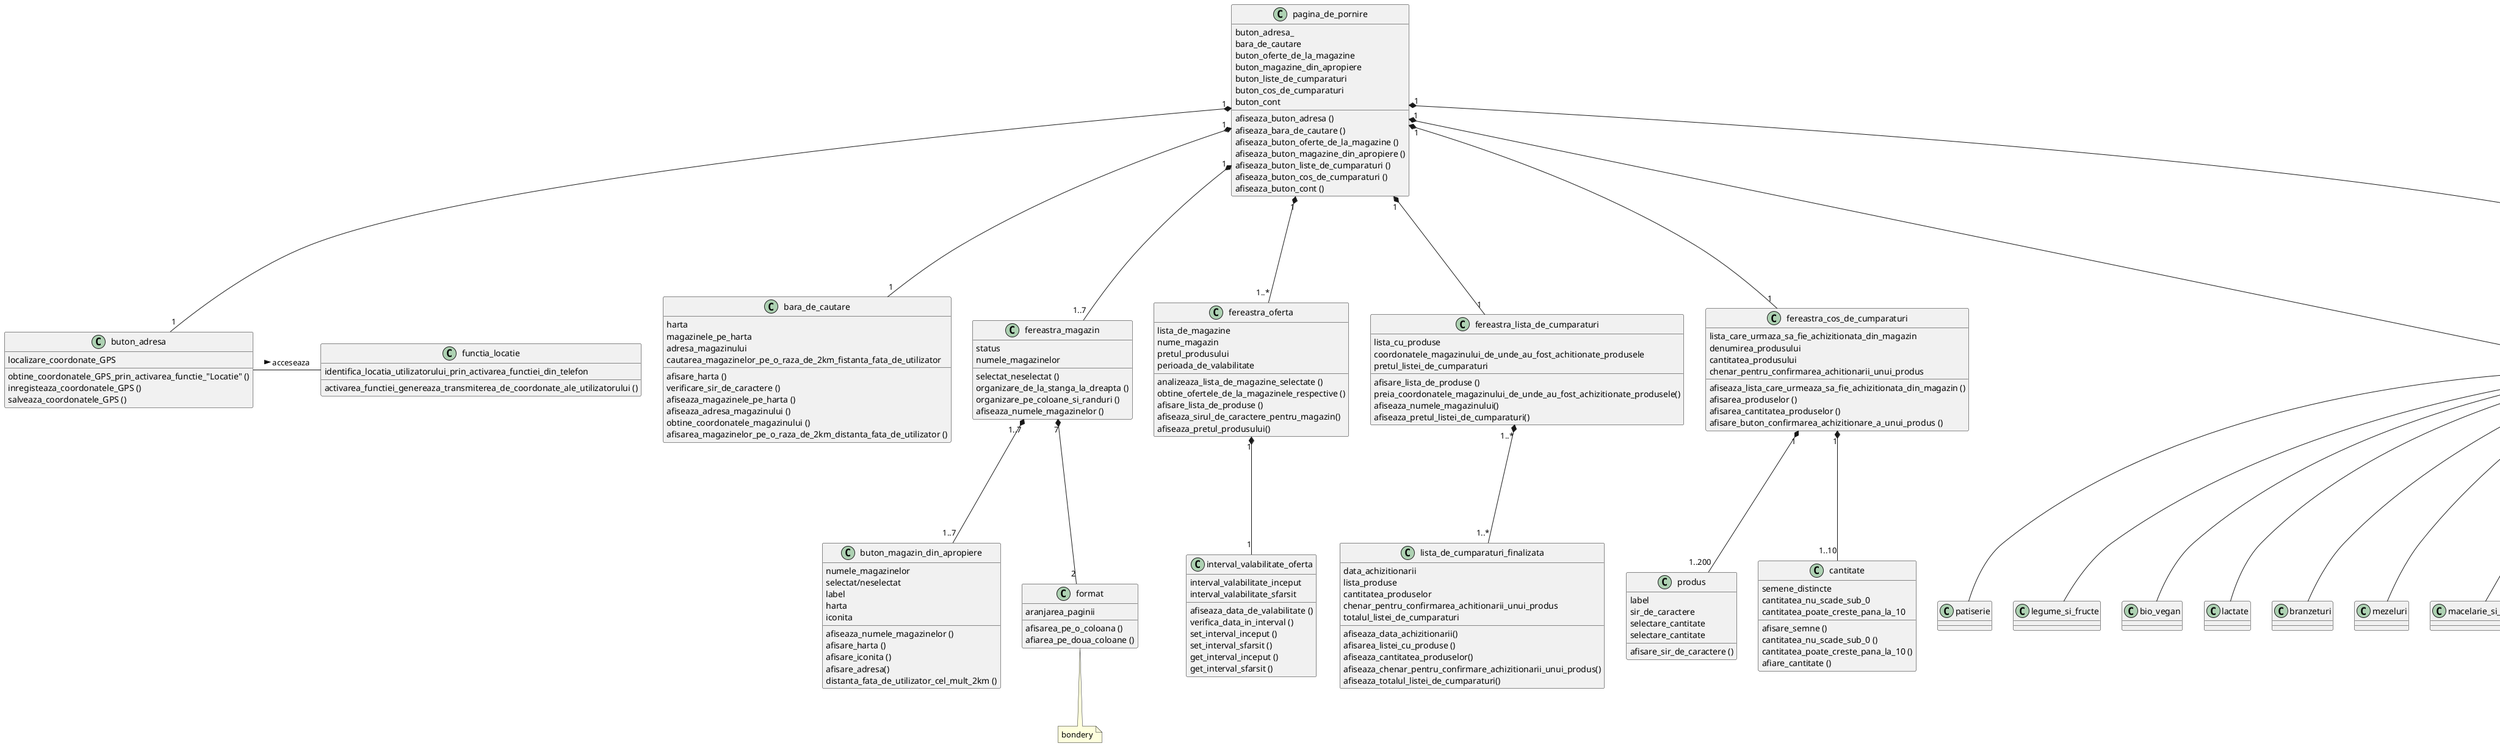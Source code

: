 @startuml

class pagina_principala {
text_selecteaza_limba
lista_selecteaza_limba
sageata_continua
afiseaza_text_selectaza_limba ()
}

class dropdownlist_limba {
optiune_limba
afiseaza_optiune_limba()
}

class sageata_continua {
label
click()
}

note bottom : bondery

pagina_principala "1" *-- "1" dropdownlist_limba

class pagina_de_logare {
text_Bun_venit(..)
buton_Creare_cont
afiseaza_buton_creare_cont ()
buton_Am_deja_cont
afiseaza_buton_Am_deja_cont ()
}

class text_Bun_venit {
afiseaza_text_Bun_venit ()
}

pagina_de_logare "1" <|-- "1" text_Bun_venit
pagina_de_logare .. sageata_continua :< afiseaza

class fereastra_Creare_cont {
buton_Google
afiseaza_buton_Google ()
buton_Facebook
afiseaza_buton_Facebook ()
casuta_nume
afiseaza_casuta_nume ()
casuta_nume_utilizator
afiseaza_casuta_nume_utilizator ()
casuta_judet
afiseaza_casuta_judet ()
casuta_e-mail
afiseaza_casuta_e-mail ()
casuta_parola
afiseaza_casuta_parola ()
trei_butoane
afiseaza_trei_butone ()
verifica_bifarea_butonelor ()
verifica_completarea_tuturor_casutelor ()
genereaza_conectarea_automata_bifarea_celor_trei_casute_si_completarea_casutelor ()
}

pagina_de_logare "1" *-- "1" fereastra_Creare_cont

class casuta_nume_utilizator {
label
nume_unic
verificare_nume_unic ()
sugestii_nume_neutilizate ()
}

fereastra_Creare_cont "1" *-- "1" casuta_nume_utilizator

class casuta_judet {
label
lista_in_ordine_alfabetica_cu_judete
afiseaza_dropdownlist_in_ordine_alfabetica_cu_judete()
}

fereastra_Creare_cont "1" *-- "1" casuta_judet

class casuta_localitate {
label
lista_in_ordine_alfabetica_cu_localitatile
afisare_dropdownlist_in_ordine_alfabetica_cu_localitatile()
}

fereastra_Creare_cont "1" *-- "1" casuta_localitate

class casuta_e_mail {
label
verifica_sir_de_caractere_[utilizator]@[domeniu]
}

fereastra_Creare_cont "1" *-- "1" casuta_e_mail

class casuta_parola {
label
verifica_sir_de_caractere_ale_parolei ()
afiseaza_eroare_daca_nu_sunt_folosite_toate_caracterele_pentru_ca_parola_sa_fie_valida ()
verifica_numarul_minim_de_caractere ()
afiseaza_eroare_daca_nu_este_folosit_numarul_minim_de_caractere ()
}

fereastra_Creare_cont "1" *-- "1" casuta_parola

class fereastra_Am_deja_cont {
buton_Facebook
afiseaza_buton_Facebook ()
buton_Google
afiseaza_buton_Google ()
casuta_e-mail
afiseaza_casuta_e-mail ()
casuta_parola
afisare_casuta_parola ()
verifica_daca_contul_exista_in_baza_de_date ()
afiseaza_eroare_daca_contul_nu_exista_in_baza_de_date ()
}

pagina_de_logare "1" *-- "1" fereastra_Am_deja_cont
fereastra_Am_deja_cont "1" *-- "1" casuta_e_mail
fereastra_Am_deja_cont "1" *-- "1" casuta_parola

class chenar_locatie {
trei_optiuni
afiseaza_un_chenar_cu_cele_trei_optiuni()
}

  note bottom: bondery

class buton_in_timpul_folosirii_aplicatie {
label
inregistreaza_coordonatele_GPS_ale_utilizatorului_cand_foloseste_aplicatia ()
}

chenar_locatie "1" *-- "1" buton_in_timpul_folosirii_aplicatie

class buton_intotdeauna {
label
inregistreaza_coordonatele_GPS_ale_utilizatorului_pe_toata_perioada_activarii_functiei_locatie
}

chenar_locatie "1" *-- "1" buton_intotdeauna

class buton_niciodata {
label
nu_inregistreaza_coordonatele_GPS
}

chenar_locatie "1" *-- "1" buton_niciodata

class pagina_de_pornire {
buton_adresa_
afiseaza_buton_adresa ()
bara_de_cautare
afiseaza_bara_de_cautare ()
buton_oferte_de_la_magazine
afiseaza_buton_oferte_de_la_magazine ()
buton_magazine_din_apropiere
afiseaza_buton_magazine_din_apropiere ()
buton_liste_de_cumparaturi
afiseaza_buton_liste_de_cumparaturi ()
buton_cos_de_cumparaturi
afiseaza_buton_cos_de_cumparaturi ()
buton_cont
afiseaza_buton_cont ()
}

class buton_adresa {
localizare_coordonate_GPS
obtine_coordonatele_GPS_prin_activarea_functie_"Locatie" ()
inregisteaza_coordonatele_GPS ()
salveaza_coordonatele_GPS ()
}

pagina_de_pornire "1" *-- "1" buton_adresa

class functia_locatie {
identifica_locatia_utilizatorului_prin_activarea_functiei_din_telefon
activarea_functiei_genereaza_transmiterea_de_coordonate_ale_utilizatorului ()
}

buton_adresa - functia_locatie :> acceseaza

class bara_de_cautare {
harta
afisare_harta ()
verificare_sir_de_caractere ()
magazinele_pe_harta
afiseaza_magazinele_pe_harta ()
adresa_magazinului
afiseaza_adresa_magazinului ()
obtine_coordonatele_magazinului ()
cautarea_magazinelor_pe_o_raza_de_2km_fistanta_fata_de_utilizator
afisarea_magazinelor_pe_o_raza_de_2km_distanta_fata_de_utilizator ()

}

pagina_de_pornire "1" *-- "1" bara_de_cautare

class fereastra_magazin {
selectat_neselectat ()
status
organizare_de_la_stanga_la_dreapta ()
organizare_pe_coloane_si_randuri ()
numele_magazinelor
afiseaza_numele_magazinelor ()
}

pagina_de_pornire "1" *-- "1..7" fereastra_magazin

class fereastra_oferta {
analizeaza_lista_de_magazine_selectate ()
obtine_ofertele_de_la_magazinele_respective ()
lista_de_magazine
afisare_lista_de_produse ()
nume_magazin
afiseaza_sirul_de_caractere_pentru_magazin()
pretul_produsului
afiseaza_pretul_produsului()
perioada_de_valabilitate
}

pagina_de_pornire "1" *-- "1..*" fereastra_oferta

class interval_valabilitate_oferta {
interval_valabilitate_inceput
interval_valabilitate_sfarsit
afiseaza_data_de_valabilitate ()
verifica_data_in_interval ()
set_interval_inceput ()
set_interval_sfarsit ()
get_interval_inceput ()
get_interval_sfarsit ()
}

fereastra_oferta "1" *-- "1" interval_valabilitate_oferta

class buton_magazin_din_apropiere {
numele_magazinelor
afiseaza_numele_magazinelor ()
selectat/neselectat
label
harta
afisare_harta ()
iconita
afisare_iconita ()
afisare_adresa()
distanta_fata_de_utilizator_cel_mult_2km ()
}

fereastra_magazin "1..7" *-- "1..7" buton_magazin_din_apropiere

class format {
aranjarea_paginii
afisarea_pe_o_coloana ()
afiarea_pe_doua_coloane ()
}

note bottom: bondery

fereastra_magazin "7" *-- "2" format

class fereastra_lista_de_cumparaturi {
lista_cu_produse
afisare_lista_de_produse ()
coordonatele_magazinului_de_unde_au_fost_achitionate_produsele
preia_coordonatele_magazinului_de_unde_au_fost_achizitionate_produsele()
afiseaza_numele_magazinului()
pretul_listei_de_cumparaturi
afiseaza_pretul_listei_de_cumparaturi()
}

pagina_de_pornire "1" *-- "1" fereastra_lista_de_cumparaturi

class lista_de_cumparaturi_finalizata {
data_achizitionarii
afiseaza_data_achizitionarii()
lista_produse
afisarea_listei_cu_produse ()
cantitatea_produselor
afiseaza_cantitatea_produselor()
chenar_pentru_confirmarea_achitionarii_unui_produs
afiseaza_chenar_pentru_confirmare_achizitionarii_unui_produs()
totalul_listei_de_cumparaturi
afiseaza_totalul_listei_de_cumparaturi()

}

fereastra_lista_de_cumparaturi "1..*" *-- "1..*" lista_de_cumparaturi_finalizata

class fereastra_cos_de_cumparaturi {
lista_care_urmaza_sa_fie_achizitionata_din_magazin
afiseaza_lista_care_urmeaza_sa_fie_achizitionata_din_magazin ()
denumirea_produsului
afisarea_produselor ()
cantitatea_produsului
afisarea_cantitatea_produselor ()
chenar_pentru_confirmarea_achitionarii_unui_produs
afisare_buton_confirmarea_achizitionare_a_unui_produs ()
}

pagina_de_pornire "1" *-- "1" fereastra_cos_de_cumparaturi

class categorie_produse {
lista_cu_produse
afisare_lista_cu_produse()
denumire_categorie
afisare_denumire_categorie ()
}

pagina_de_pornire "1" *-- "17" categorie_produse

class fereastra_creare_lista_de_cumparaturi {
label
afisare_lista_cu_categorii_de_produse ()
}

pagina_de_pornire "1" *-- "1" fereastra_creare_lista_de_cumparaturi

class patiserie {
}

categorie_produse  <|-- patiserie

class legume_si_fructe {
}

categorie_produse <|--  legume_si_fructe

class bio_vegan {
}

categorie_produse <|-- bio_vegan

class lactate {
}

categorie_produse <|-- lactate

class branzeturi {
}

categorie_produse <|--  branzeturi

class mezeluri {
}

categorie_produse <|--  mezeluri

class macelarie_si_peste {
}

categorie_produse <|--  macelarie_si_peste

class bautura {
}

categorie_produse <|--  bautura

class bautura_alcoolica {
acord_peste_18_ani
verifica_varsta ()
}

categorie_produse "1" *-- "1" bautura_alcoolica

class produse_cogelate {
}

categorie_produse <|--  produse_cogelate

class snack {
}

categorie_produse <|-- snack

class dulce {
}

categorie_produse <|-- dulce

class semipreparat {
}

categorie_produse <|-- semipreparat

class ingrijire_personala {
}

categorie_produse  <|-- ingrijire_personala

class produs_nonalimentare {
}

categorie_produse  <|-- produs_nonalimentare

class produs_pentru_animal {
}

categorie_produse <|-- produs_pentru_animal

class produs_pentru_bebe {
}

categorie_produse <|--  produs_pentru_bebe


class produs {
 label
 sir_de_caractere
 afisare_sir_de_caractere ()
 selectare_cantitate
 selectare_cantitate
 }

fereastra_cos_de_cumparaturi "1" *-- "1..200" produs

class cantitate {
semene_distincte
afisare_semne ()
cantitatea_nu_scade_sub_0
cantitatea_nu_scade_sub_0 ()
cantitatea_poate_creste_pana_la_10
cantitatea_poate_creste_pana_la_10 ()
afiare_cantitate ()
}

fereastra_cos_de_cumparaturi "1" *-- "1..10" cantitate

class buton_adaugare_produs {
label
click ()
}

fereastra_creare_lista_de_cumparaturi.. buton_adaugare_produs :< adaugare
























@enduml